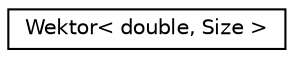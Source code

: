 digraph "Graficzna hierarchia klas"
{
  edge [fontname="Helvetica",fontsize="10",labelfontname="Helvetica",labelfontsize="10"];
  node [fontname="Helvetica",fontsize="10",shape=record];
  rankdir="LR";
  Node0 [label="Wektor\< double, Size \>",height=0.2,width=0.4,color="black", fillcolor="white", style="filled",URL="$class_wektor.html"];
}
